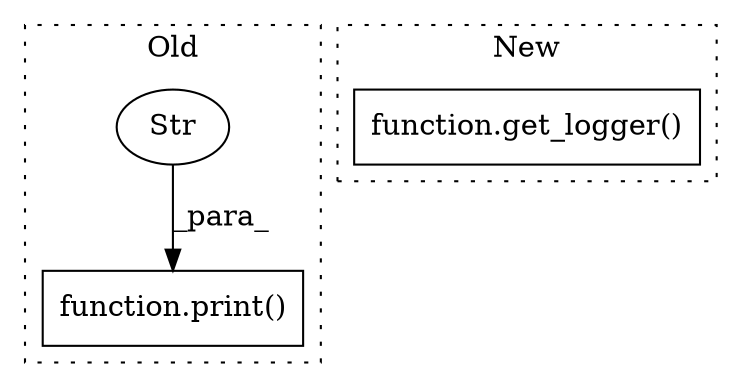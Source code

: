 digraph G {
subgraph cluster0 {
1 [label="function.print()" a="75" s="2551,2603" l="6,1" shape="box"];
3 [label="Str" a="66" s="2557" l="46" shape="ellipse"];
label = "Old";
style="dotted";
}
subgraph cluster1 {
2 [label="function.get_logger()" a="75" s="2693,2709" l="11,18" shape="box"];
label = "New";
style="dotted";
}
3 -> 1 [label="_para_"];
}